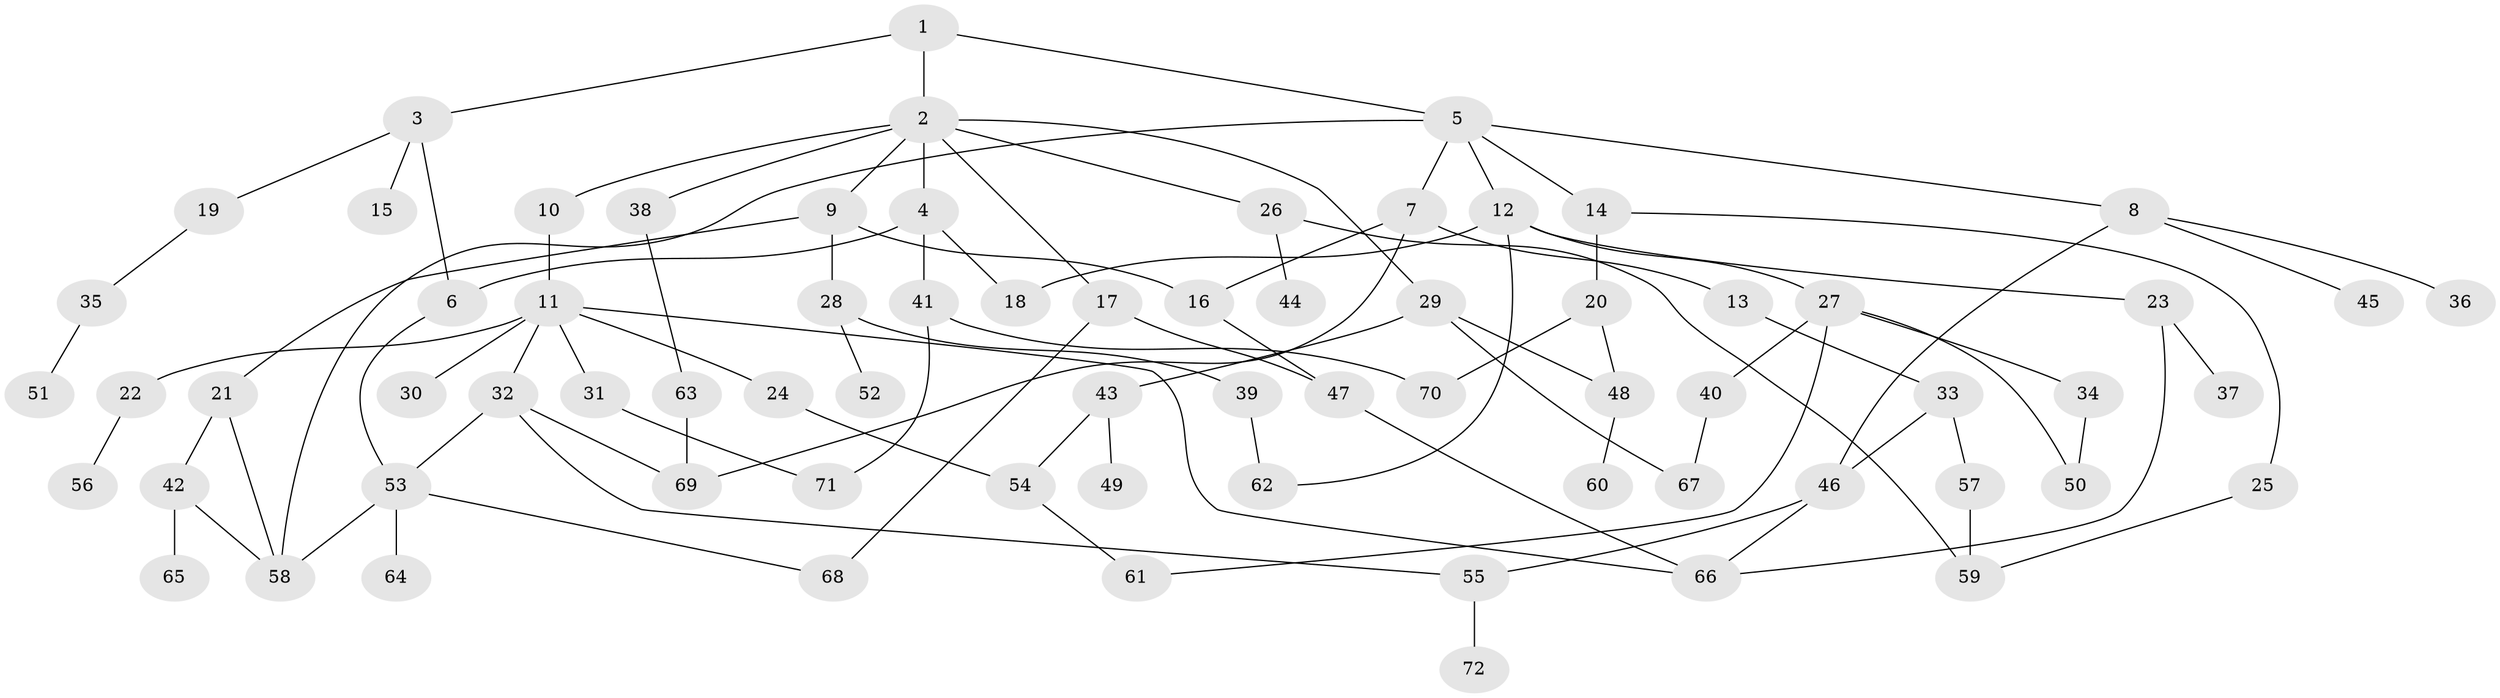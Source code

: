 // coarse degree distribution, {3: 0.25, 8: 0.019230769230769232, 4: 0.15384615384615385, 6: 0.07692307692307693, 5: 0.057692307692307696, 2: 0.25, 1: 0.19230769230769232}
// Generated by graph-tools (version 1.1) at 2025/49/03/04/25 22:49:04]
// undirected, 72 vertices, 97 edges
graph export_dot {
  node [color=gray90,style=filled];
  1;
  2;
  3;
  4;
  5;
  6;
  7;
  8;
  9;
  10;
  11;
  12;
  13;
  14;
  15;
  16;
  17;
  18;
  19;
  20;
  21;
  22;
  23;
  24;
  25;
  26;
  27;
  28;
  29;
  30;
  31;
  32;
  33;
  34;
  35;
  36;
  37;
  38;
  39;
  40;
  41;
  42;
  43;
  44;
  45;
  46;
  47;
  48;
  49;
  50;
  51;
  52;
  53;
  54;
  55;
  56;
  57;
  58;
  59;
  60;
  61;
  62;
  63;
  64;
  65;
  66;
  67;
  68;
  69;
  70;
  71;
  72;
  1 -- 2;
  1 -- 3;
  1 -- 5;
  2 -- 4;
  2 -- 9;
  2 -- 10;
  2 -- 17;
  2 -- 26;
  2 -- 29;
  2 -- 38;
  3 -- 15;
  3 -- 19;
  3 -- 6;
  4 -- 6;
  4 -- 18;
  4 -- 41;
  5 -- 7;
  5 -- 8;
  5 -- 12;
  5 -- 14;
  5 -- 58;
  6 -- 53;
  7 -- 13;
  7 -- 16;
  7 -- 69;
  8 -- 36;
  8 -- 45;
  8 -- 46;
  9 -- 21;
  9 -- 28;
  9 -- 16;
  10 -- 11;
  11 -- 22;
  11 -- 24;
  11 -- 30;
  11 -- 31;
  11 -- 32;
  11 -- 66;
  12 -- 23;
  12 -- 27;
  12 -- 18;
  12 -- 62;
  13 -- 33;
  14 -- 20;
  14 -- 25;
  16 -- 47;
  17 -- 68;
  17 -- 47;
  19 -- 35;
  20 -- 48;
  20 -- 70;
  21 -- 42;
  21 -- 58;
  22 -- 56;
  23 -- 37;
  23 -- 66;
  24 -- 54;
  25 -- 59;
  26 -- 44;
  26 -- 59;
  27 -- 34;
  27 -- 40;
  27 -- 50;
  27 -- 61;
  28 -- 39;
  28 -- 52;
  29 -- 43;
  29 -- 67;
  29 -- 48;
  31 -- 71;
  32 -- 69;
  32 -- 55;
  32 -- 53;
  33 -- 57;
  33 -- 46;
  34 -- 50;
  35 -- 51;
  38 -- 63;
  39 -- 62;
  40 -- 67;
  41 -- 70;
  41 -- 71;
  42 -- 65;
  42 -- 58;
  43 -- 49;
  43 -- 54;
  46 -- 55;
  46 -- 66;
  47 -- 66;
  48 -- 60;
  53 -- 58;
  53 -- 64;
  53 -- 68;
  54 -- 61;
  55 -- 72;
  57 -- 59;
  63 -- 69;
}
